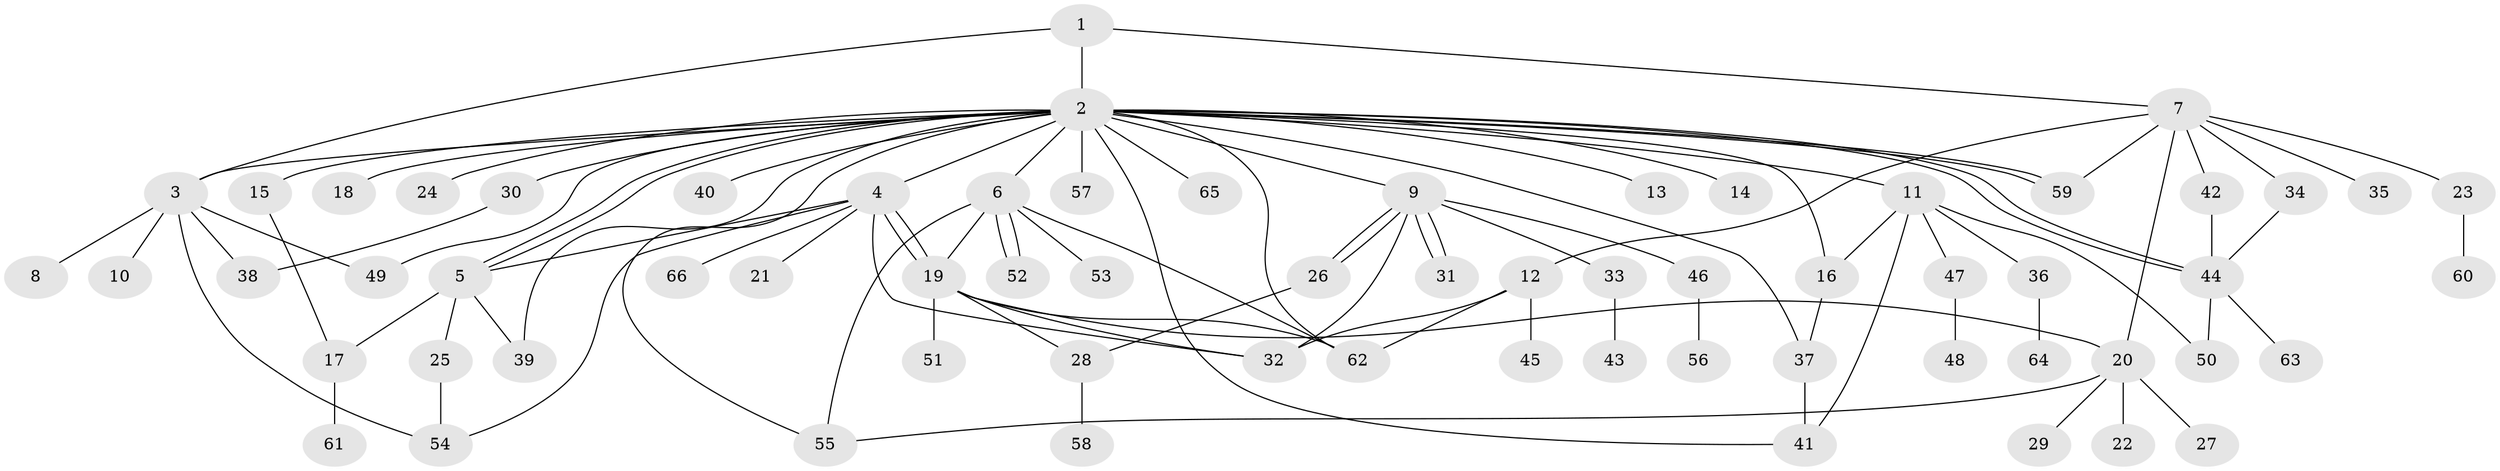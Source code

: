 // Generated by graph-tools (version 1.1) at 2025/46/03/09/25 04:46:56]
// undirected, 66 vertices, 99 edges
graph export_dot {
graph [start="1"]
  node [color=gray90,style=filled];
  1;
  2;
  3;
  4;
  5;
  6;
  7;
  8;
  9;
  10;
  11;
  12;
  13;
  14;
  15;
  16;
  17;
  18;
  19;
  20;
  21;
  22;
  23;
  24;
  25;
  26;
  27;
  28;
  29;
  30;
  31;
  32;
  33;
  34;
  35;
  36;
  37;
  38;
  39;
  40;
  41;
  42;
  43;
  44;
  45;
  46;
  47;
  48;
  49;
  50;
  51;
  52;
  53;
  54;
  55;
  56;
  57;
  58;
  59;
  60;
  61;
  62;
  63;
  64;
  65;
  66;
  1 -- 2;
  1 -- 3;
  1 -- 7;
  2 -- 3;
  2 -- 4;
  2 -- 5;
  2 -- 5;
  2 -- 6;
  2 -- 9;
  2 -- 11;
  2 -- 13;
  2 -- 14;
  2 -- 15;
  2 -- 16;
  2 -- 18;
  2 -- 24;
  2 -- 30;
  2 -- 37;
  2 -- 39;
  2 -- 40;
  2 -- 41;
  2 -- 44;
  2 -- 44;
  2 -- 49;
  2 -- 55;
  2 -- 57;
  2 -- 59;
  2 -- 59;
  2 -- 62;
  2 -- 65;
  3 -- 8;
  3 -- 10;
  3 -- 38;
  3 -- 49;
  3 -- 54;
  4 -- 5;
  4 -- 19;
  4 -- 19;
  4 -- 21;
  4 -- 32;
  4 -- 54;
  4 -- 66;
  5 -- 17;
  5 -- 25;
  5 -- 39;
  6 -- 19;
  6 -- 52;
  6 -- 52;
  6 -- 53;
  6 -- 55;
  6 -- 62;
  7 -- 12;
  7 -- 20;
  7 -- 23;
  7 -- 34;
  7 -- 35;
  7 -- 42;
  7 -- 59;
  9 -- 26;
  9 -- 26;
  9 -- 31;
  9 -- 31;
  9 -- 32;
  9 -- 33;
  9 -- 46;
  11 -- 16;
  11 -- 36;
  11 -- 41;
  11 -- 47;
  11 -- 50;
  12 -- 32;
  12 -- 45;
  12 -- 62;
  15 -- 17;
  16 -- 37;
  17 -- 61;
  19 -- 20;
  19 -- 28;
  19 -- 32;
  19 -- 51;
  19 -- 62;
  20 -- 22;
  20 -- 27;
  20 -- 29;
  20 -- 55;
  23 -- 60;
  25 -- 54;
  26 -- 28;
  28 -- 58;
  30 -- 38;
  33 -- 43;
  34 -- 44;
  36 -- 64;
  37 -- 41;
  42 -- 44;
  44 -- 50;
  44 -- 63;
  46 -- 56;
  47 -- 48;
}
